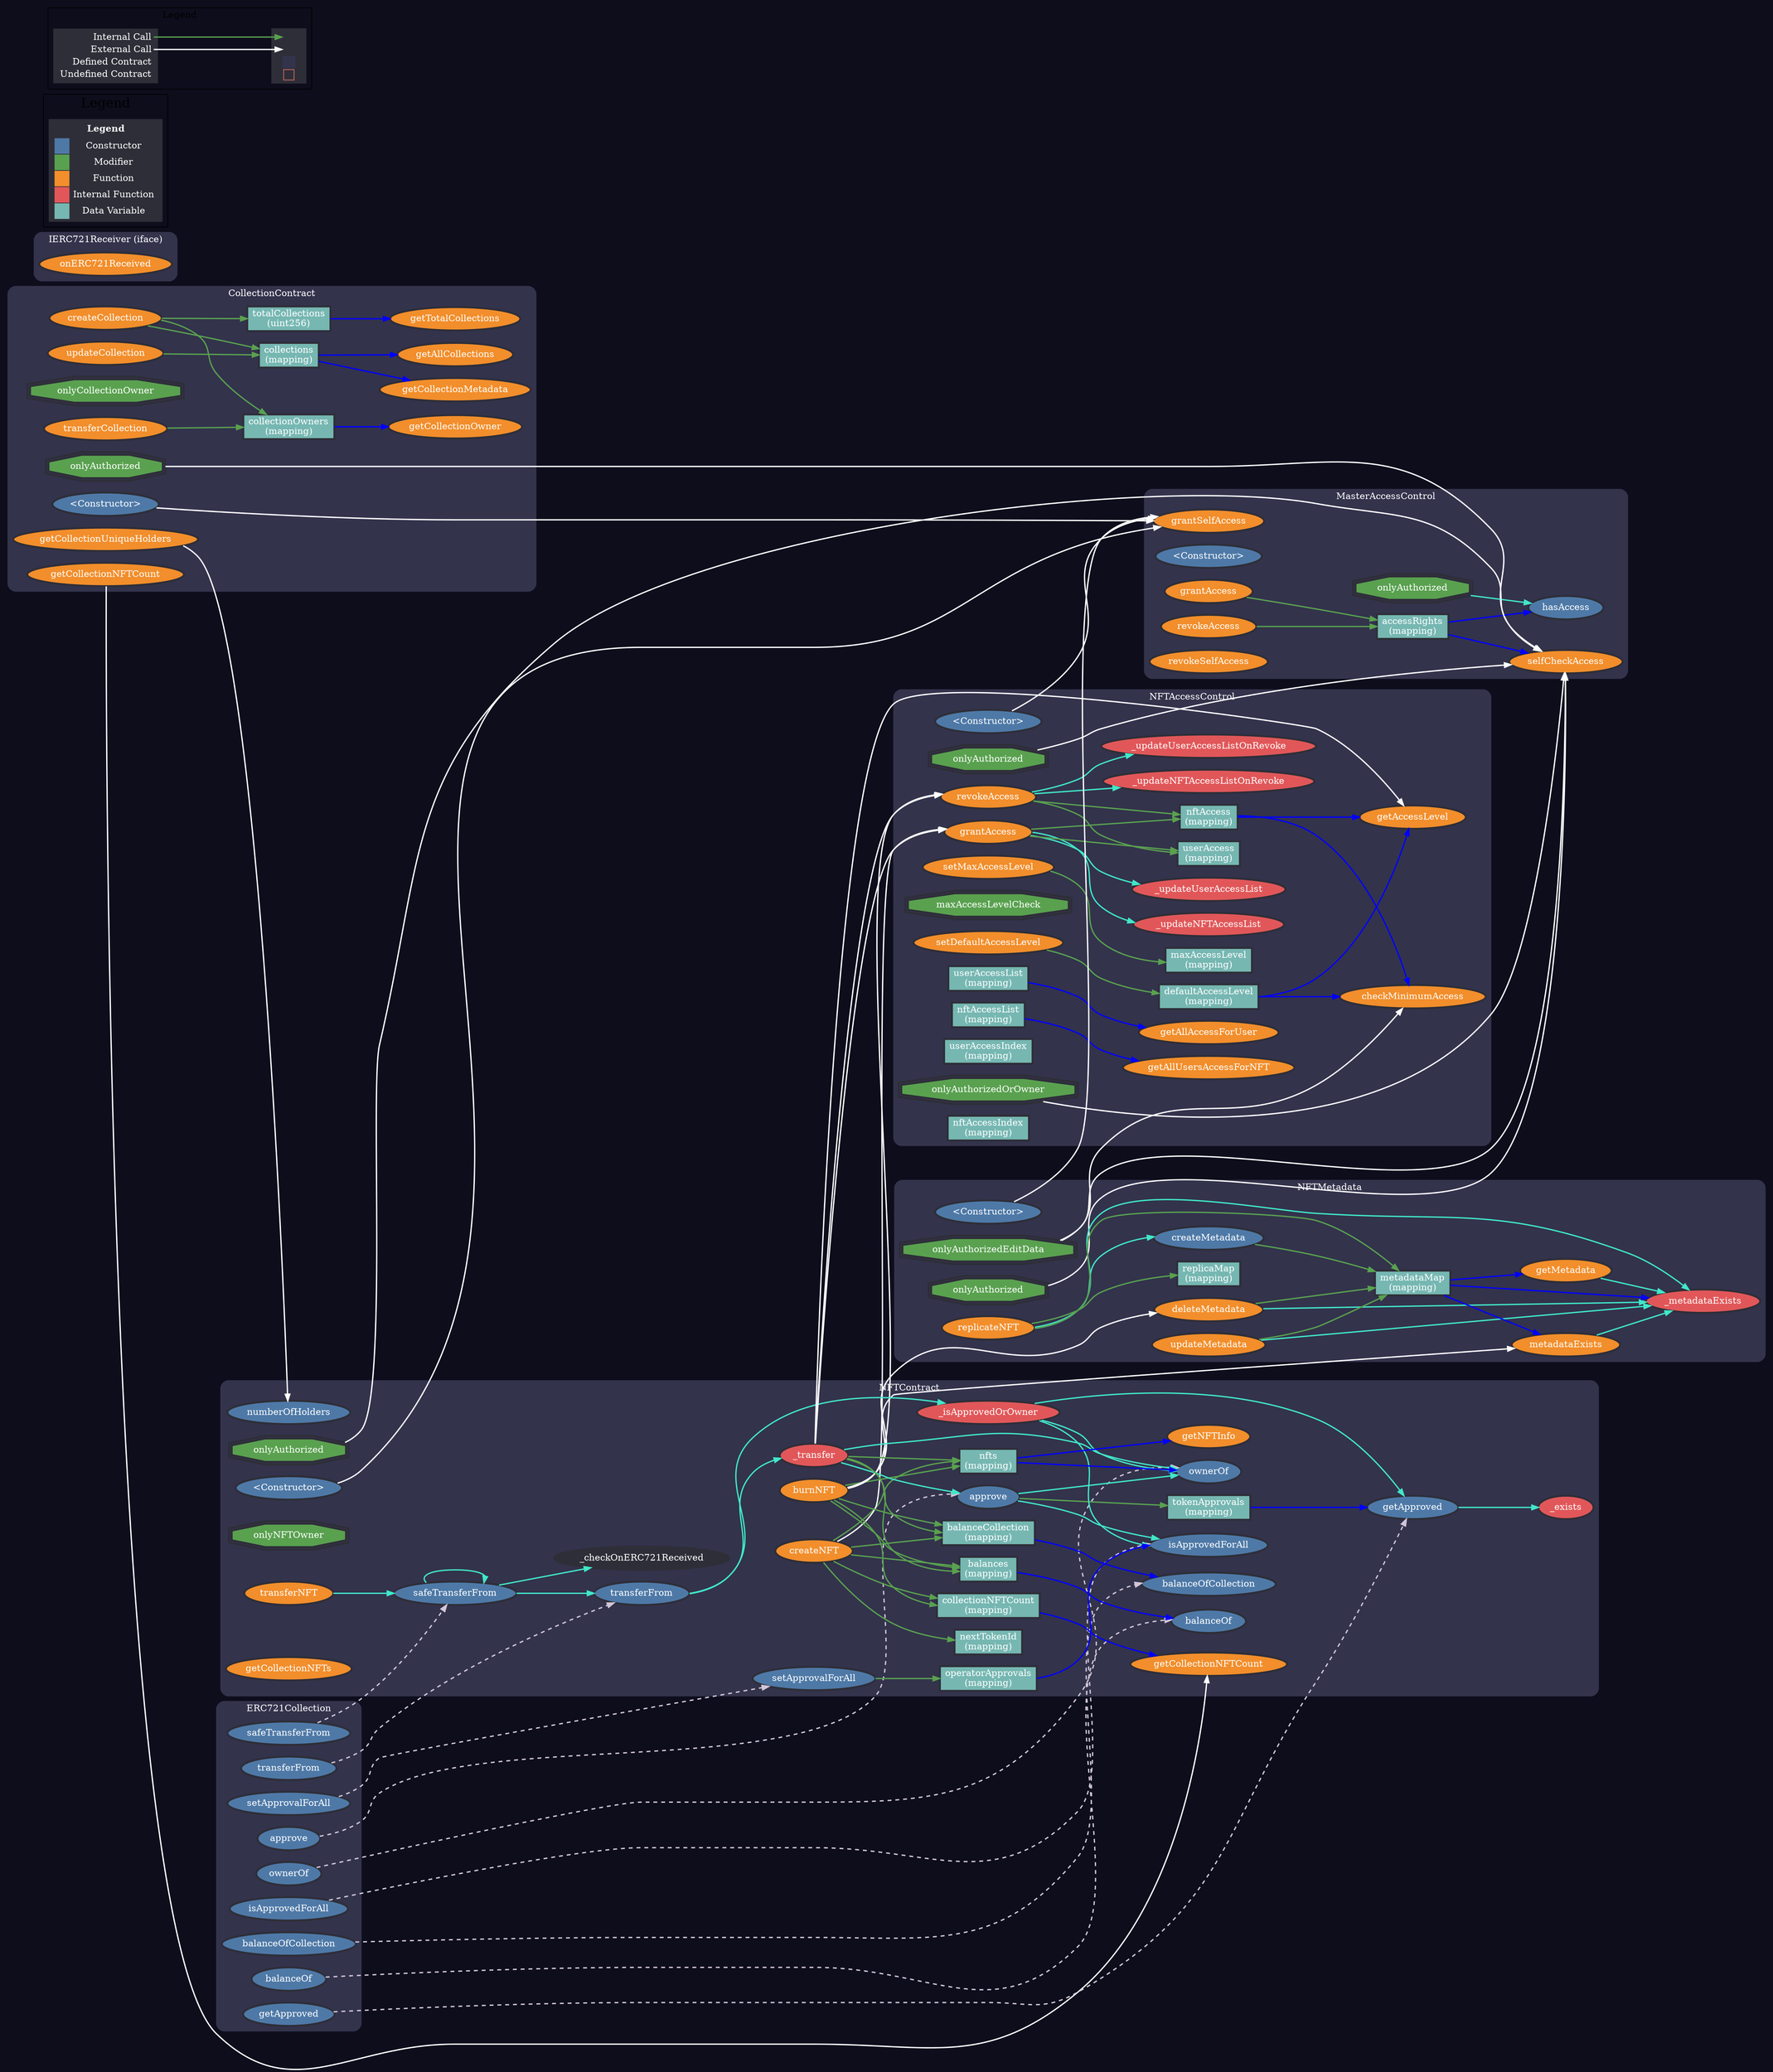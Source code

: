 digraph G {
  graph [ratio="auto", page="100", compound=true, bgcolor="#0d0d1c"];
  node [style="filled", fillcolor="#2E2E38", color="#2E2E38", penwidth=3, fontcolor="white"];
  edge [color="#FFFFFF", penwidth=2, fontname="Helvetica", fontcolor="white"];

  subgraph "clusterCollectionContract" {
    graph [label="CollectionContract", color="#33334C", fontcolor="white", style="rounded", bgcolor="#33334C"];
    "CollectionContract.<Constructor>" [label="<Constructor>", fillcolor="#4E79A7", fontcolor="white"];
    "CollectionContract.onlyAuthorized" [label="onlyAuthorized", fillcolor="#59A14F", fontcolor="white", shape=doubleoctagon];
    "CollectionContract.onlyCollectionOwner" [label="onlyCollectionOwner", fillcolor="#59A14F", fontcolor="white", shape=doubleoctagon];
    "CollectionContract.createCollection" [label="createCollection", fillcolor="#F28E2B", fontcolor="white"];
    "CollectionContract.updateCollection" [label="updateCollection", fillcolor="#F28E2B", fontcolor="white"];
    "CollectionContract.transferCollection" [label="transferCollection", fillcolor="#F28E2B", fontcolor="white"];
    "CollectionContract.getCollectionMetadata" [label="getCollectionMetadata", fillcolor="#F28E2B", fontcolor="white"];
    "CollectionContract.getCollectionOwner" [label="getCollectionOwner", fillcolor="#F28E2B", fontcolor="white"];
    "CollectionContract.getTotalCollections" [label="getTotalCollections", fillcolor="#F28E2B", fontcolor="white"];
    "CollectionContract.getAllCollections" [label="getAllCollections", fillcolor="#F28E2B", fontcolor="white"];
    "CollectionContract.getCollectionNFTCount" [label="getCollectionNFTCount", fillcolor="#F28E2B", fontcolor="white"];
    "CollectionContract.getCollectionUniqueHolders" [label="getCollectionUniqueHolders", fillcolor="#F28E2B", fontcolor="white"];

    "CollectionContract.collections" [label="collections\n(mapping)", shape="rectangle", fillcolor="#76B7B2", fontcolor="white"];
    "CollectionContract.collectionOwners" [label="collectionOwners\n(mapping)", shape="rectangle", fillcolor="#76B7B2", fontcolor="white"];
    "CollectionContract.totalCollections" [label="totalCollections\n(uint256)", shape="rectangle", fillcolor="#76B7B2", fontcolor="white"];
  }

  subgraph "clusterMasterAccessControl" {
    graph [label="MasterAccessControl", color="#33334C", fontcolor="white", style="rounded", bgcolor="#33334C"];
    "MasterAccessControl.grantSelfAccess" [label="grantSelfAccess", fillcolor="#F28E2B", fontcolor="white"];
    "MasterAccessControl.selfCheckAccess" [label="selfCheckAccess", fillcolor="#F28E2B", fontcolor="white"];
    "MasterAccessControl.onlyAuthorized" [label="onlyAuthorized", fillcolor="#59A14F", fontcolor="white", shape=doubleoctagon];
    "MasterAccessControl.<Constructor>" [label="<Constructor>", fillcolor="#4E79A7", fontcolor="white"];
    "MasterAccessControl.grantAccess" [label="grantAccess", fillcolor="#F28E2B", fontcolor="white"];
    "MasterAccessControl.revokeAccess" [label="revokeAccess", fillcolor="#F28E2B", fontcolor="white"];
    "MasterAccessControl.revokeSelfAccess" [label="revokeSelfAccess", fillcolor="#F28E2B", fontcolor="white"];
    "MasterAccessControl.hasAccess" [label="hasAccess", fillcolor="#4E79A7", fontcolor="white"];

    "MasterAccessControl.accessRights" [label="accessRights\n(mapping)", shape="rectangle", fillcolor="#76B7B2", fontcolor="white"];
  }

  subgraph "clusterERC721Collection" {
    graph [label="ERC721Collection", color="#33334C", fontcolor="white", style="rounded", bgcolor="#33334C"];
    "ERC721Collection.balanceOf" [label="balanceOf", fillcolor="#4E79A7", fontcolor="white"];
    "ERC721Collection.balanceOfCollection" [label="balanceOfCollection", fillcolor="#4E79A7", fontcolor="white"];
    "ERC721Collection.ownerOf" [label="ownerOf", fillcolor="#4E79A7", fontcolor="white"];
    "ERC721Collection.safeTransferFrom" [label="safeTransferFrom", fillcolor="#4E79A7", fontcolor="white"];
    "ERC721Collection.transferFrom" [label="transferFrom", fillcolor="#4E79A7", fontcolor="white"];
    "ERC721Collection.approve" [label="approve", fillcolor="#4E79A7", fontcolor="white"];
    "ERC721Collection.setApprovalForAll" [label="setApprovalForAll", fillcolor="#4E79A7", fontcolor="white"];
    "ERC721Collection.getApproved" [label="getApproved", fillcolor="#4E79A7", fontcolor="white"];
    "ERC721Collection.isApprovedForAll" [label="isApprovedForAll", fillcolor="#4E79A7", fontcolor="white"];
  }

  subgraph "clusterNFTContract" {
    graph [label="NFTContract", color="#33334C", fontcolor="white", style="rounded", bgcolor="#33334C"];
    "NFTContract.getCollectionNFTCount" [label="getCollectionNFTCount", fillcolor="#F28E2B", fontcolor="white"];
    "NFTContract.numberOfHolders" [label="numberOfHolders", fillcolor="#4E79A7", fontcolor="white"];
    "NFTContract.<Constructor>" [label="<Constructor>", fillcolor="#4E79A7", fontcolor="white"];
    "NFTContract.onlyAuthorized" [label="onlyAuthorized", fillcolor="#59A14F", fontcolor="white", shape=doubleoctagon];
    "NFTContract.onlyNFTOwner" [label="onlyNFTOwner", fillcolor="#59A14F", fontcolor="white", shape=doubleoctagon];
    "NFTContract.createNFT" [label="createNFT", fillcolor="#F28E2B", fontcolor="white"];
    "NFTContract.burnNFT" [label="burnNFT", fillcolor="#F28E2B", fontcolor="white"];
    "NFTContract.transferNFT" [label="transferNFT", fillcolor="#F28E2B", fontcolor="white"];
    "NFTContract.getNFTInfo" [label="getNFTInfo", fillcolor="#F28E2B", fontcolor="white"];
    "NFTContract.getCollectionNFTs" [label="getCollectionNFTs", fillcolor="#F28E2B", fontcolor="white"];
    "NFTContract.balanceOf" [label="balanceOf", fillcolor="#4E79A7", fontcolor="white"];
    "NFTContract.balanceOfCollection" [label="balanceOfCollection", fillcolor="#4E79A7", fontcolor="white"];
    "NFTContract.ownerOf" [label="ownerOf", fillcolor="#4E79A7", fontcolor="white"];
    "NFTContract.safeTransferFrom" [label="safeTransferFrom", fillcolor="#4E79A7", fontcolor="white"];
    "NFTContract.transferFrom" [label="transferFrom", fillcolor="#4E79A7", fontcolor="white"];
    "NFTContract.approve" [label="approve", fillcolor="#4E79A7", fontcolor="white"];
    "NFTContract.setApprovalForAll" [label="setApprovalForAll", fillcolor="#4E79A7", fontcolor="white"];
    "NFTContract.getApproved" [label="getApproved", fillcolor="#4E79A7", fontcolor="white"];
    "NFTContract.isApprovedForAll" [label="isApprovedForAll", fillcolor="#4E79A7", fontcolor="white"];
    "NFTContract._exists" [label="_exists", fillcolor="#E15759", fontcolor="white"];
    "NFTContract._isApprovedOrOwner" [label="_isApprovedOrOwner", fillcolor="#E15759", fontcolor="white"];
    "NFTContract._transfer" [label="_transfer", fillcolor="#E15759", fontcolor="white"];
    "NFTContract._checkOnERC721Received" [label="_checkOnERC721Received", fillcolor="#2E2E38", fontcolor="white"];

    "NFTContract.nfts" [label="nfts\n(mapping)", shape="rectangle", fillcolor="#76B7B2", fontcolor="white"];
    "NFTContract.collectionNFTCount" [label="collectionNFTCount\n(mapping)", shape="rectangle", fillcolor="#76B7B2", fontcolor="white"];
    "NFTContract.balances" [label="balances\n(mapping)", shape="rectangle", fillcolor="#76B7B2", fontcolor="white"];
    "NFTContract.balanceCollection" [label="balanceCollection\n(mapping)", shape="rectangle", fillcolor="#76B7B2", fontcolor="white"];
    "NFTContract.tokenApprovals" [label="tokenApprovals\n(mapping)", shape="rectangle", fillcolor="#76B7B2", fontcolor="white"];
    "NFTContract.operatorApprovals" [label="operatorApprovals\n(mapping)", shape="rectangle", fillcolor="#76B7B2", fontcolor="white"];
    "NFTContract.nextTokenId" [label="nextTokenId\n(mapping)", shape="rectangle", fillcolor="#76B7B2", fontcolor="white"];
  }

  subgraph "clusterIERC721Receiver" {
    graph [label="IERC721Receiver (iface)", color="#33334C", fontcolor="white", style="rounded", bgcolor="#33334C"];
    "IERC721Receiver.onERC721Received" [label="onERC721Received", fillcolor="#F28E2B", fontcolor="white"];
  }

  subgraph "clusterNFTAccessControl" {
    graph [label="NFTAccessControl", color="#33334C", fontcolor="white", style="rounded", bgcolor="#33334C"];
    "NFTAccessControl.grantAccess" [label="grantAccess", fillcolor="#F28E2B", fontcolor="white"];
    "NFTAccessControl.revokeAccess" [label="revokeAccess", fillcolor="#F28E2B", fontcolor="white"];
    "NFTAccessControl.getAccessLevel" [label="getAccessLevel", fillcolor="#F28E2B", fontcolor="white"];
    "NFTAccessControl.<Constructor>" [label="<Constructor>", fillcolor="#4E79A7", fontcolor="white"];
    "NFTAccessControl.onlyAuthorized" [label="onlyAuthorized", fillcolor="#59A14F", fontcolor="white", shape=doubleoctagon];
    "NFTAccessControl.onlyAuthorizedOrOwner" [label="onlyAuthorizedOrOwner", fillcolor="#59A14F", fontcolor="white", shape=doubleoctagon];
    "NFTAccessControl.maxAccessLevelCheck" [label="maxAccessLevelCheck", fillcolor="#59A14F", fontcolor="white", shape=doubleoctagon];
    "NFTAccessControl.setMaxAccessLevel" [label="setMaxAccessLevel", fillcolor="#F28E2B", fontcolor="white"];
    "NFTAccessControl.setDefaultAccessLevel" [label="setDefaultAccessLevel", fillcolor="#F28E2B", fontcolor="white"];
    "NFTAccessControl._updateUserAccessList" [label="_updateUserAccessList", fillcolor="#E15759", fontcolor="white"];
    "NFTAccessControl._updateNFTAccessList" [label="_updateNFTAccessList", fillcolor="#E15759", fontcolor="white"];
    "NFTAccessControl._updateUserAccessListOnRevoke" [label="_updateUserAccessListOnRevoke", fillcolor="#E15759", fontcolor="white"];
    "NFTAccessControl._updateNFTAccessListOnRevoke" [label="_updateNFTAccessListOnRevoke", fillcolor="#E15759", fontcolor="white"];
    "NFTAccessControl.getAllAccessForUser" [label="getAllAccessForUser", fillcolor="#F28E2B", fontcolor="white"];
    "NFTAccessControl.checkMinimumAccess" [label="checkMinimumAccess", fillcolor="#F28E2B", fontcolor="white"];
    "NFTAccessControl.getAllUsersAccessForNFT" [label="getAllUsersAccessForNFT", fillcolor="#F28E2B", fontcolor="white"];

    "NFTAccessControl.nftAccess" [label="nftAccess\n(mapping)", shape="rectangle", fillcolor="#76B7B2", fontcolor="white"];
    "NFTAccessControl.defaultAccessLevel" [label="defaultAccessLevel\n(mapping)", shape="rectangle", fillcolor="#76B7B2", fontcolor="white"];
    "NFTAccessControl.maxAccessLevel" [label="maxAccessLevel\n(mapping)", shape="rectangle", fillcolor="#76B7B2", fontcolor="white"];
    "NFTAccessControl.userAccess" [label="userAccess\n(mapping)", shape="rectangle", fillcolor="#76B7B2", fontcolor="white"];
    "NFTAccessControl.userAccessList" [label="userAccessList\n(mapping)", shape="rectangle", fillcolor="#76B7B2", fontcolor="white"];
    "NFTAccessControl.userAccessIndex" [label="userAccessIndex\n(mapping)", shape="rectangle", fillcolor="#76B7B2", fontcolor="white"];
    "NFTAccessControl.nftAccessList" [label="nftAccessList\n(mapping)", shape="rectangle", fillcolor="#76B7B2", fontcolor="white"];
    "NFTAccessControl.nftAccessIndex" [label="nftAccessIndex\n(mapping)", shape="rectangle", fillcolor="#76B7B2", fontcolor="white"];
  }

  subgraph "clusterNFTMetadata" {
    graph [label="NFTMetadata", color="#33334C", fontcolor="white", style="rounded", bgcolor="#33334C"];
    "NFTMetadata.metadataExists" [label="metadataExists", fillcolor="#F28E2B", fontcolor="white"];
    "NFTMetadata.deleteMetadata" [label="deleteMetadata", fillcolor="#F28E2B", fontcolor="white"];
    "NFTMetadata.<Constructor>" [label="<Constructor>", fillcolor="#4E79A7", fontcolor="white"];
    "NFTMetadata.onlyAuthorized" [label="onlyAuthorized", fillcolor="#59A14F", fontcolor="white", shape=doubleoctagon];
    "NFTMetadata.onlyAuthorizedEditData" [label="onlyAuthorizedEditData", fillcolor="#59A14F", fontcolor="white", shape=doubleoctagon];
    "NFTMetadata.createMetadata" [label="createMetadata", fillcolor="#4E79A7", fontcolor="white"];
    "NFTMetadata.replicateNFT" [label="replicateNFT", fillcolor="#F28E2B", fontcolor="white"];
    "NFTMetadata.updateMetadata" [label="updateMetadata", fillcolor="#F28E2B", fontcolor="white"];
    "NFTMetadata.getMetadata" [label="getMetadata", fillcolor="#F28E2B", fontcolor="white"];
    "NFTMetadata._metadataExists" [label="_metadataExists", fillcolor="#E15759", fontcolor="white"];

    "NFTMetadata.metadataMap" [label="metadataMap\n(mapping)", shape="rectangle", fillcolor="#76B7B2", fontcolor="white"];
    "NFTMetadata.replicaMap" [label="replicaMap\n(mapping)", shape="rectangle", fillcolor="#76B7B2", fontcolor="white"];
  }

   // ---------------------------- Function Calls ---------------------------- //

  // Edges for function calls
  "CollectionContract.<Constructor>";
  "MasterAccessControl.grantSelfAccess";
  "CollectionContract.onlyAuthorized";
  "MasterAccessControl.selfCheckAccess";
  "CollectionContract.getCollectionNFTCount";
  "NFTContract.getCollectionNFTCount";
  "CollectionContract.getCollectionUniqueHolders";
  "NFTContract.numberOfHolders";
  "MasterAccessControl.onlyAuthorized";
  "MasterAccessControl.hasAccess";
  "NFTContract.<Constructor>";
  "NFTContract.onlyAuthorized";
  "NFTContract.createNFT";
  "NFTAccessControl.grantAccess";
  "NFTContract.burnNFT";
  "NFTMetadata.metadataExists";
  "NFTMetadata.deleteMetadata";
  "NFTAccessControl.revokeAccess";
  "NFTContract.transferNFT";
  "NFTContract.safeTransferFrom";
  "NFTContract.transferFrom";
  "NFTContract._checkOnERC721Received";
  "NFTContract._isApprovedOrOwner";
  "NFTContract._transfer";
  "NFTContract.approve";
  "NFTContract.ownerOf";
  "NFTContract.isApprovedForAll";
  "NFTContract.getApproved";
  "NFTContract._exists";
  "NFTAccessControl.getAccessLevel";
  "NFTAccessControl.<Constructor>";
  "NFTAccessControl.onlyAuthorized";
  "NFTAccessControl.onlyAuthorizedOrOwner";
  "NFTAccessControl._updateUserAccessList";
  "NFTAccessControl._updateNFTAccessList";
  "NFTAccessControl._updateUserAccessListOnRevoke";
  "NFTAccessControl._updateNFTAccessListOnRevoke";
  "NFTMetadata.<Constructor>";
  "NFTMetadata.onlyAuthorized";
  "NFTMetadata.onlyAuthorizedEditData";
  "NFTAccessControl.checkMinimumAccess";
  "NFTMetadata.replicateNFT";
  "NFTMetadata._metadataExists";
  "NFTMetadata.createMetadata";
  "NFTMetadata.updateMetadata";
  "NFTMetadata.getMetadata";

  // ---------------------------- Data Variables ---------------------------- //

  "CollectionContract.collections";
  "CollectionContract.collectionOwners";
  "CollectionContract.totalCollections";
  "MasterAccessControl.accessRights";
  "NFTContract.nfts";
  "NFTContract.collectionNFTCount";
  "NFTContract.balances";
  "NFTContract.balanceCollection";
  "NFTContract.tokenApprovals";
  "NFTContract.operatorApprovals";
  "NFTContract.nextTokenId";
  "NFTAccessControl.nftAccess";
  "NFTAccessControl.defaultAccessLevel";
  "NFTAccessControl.maxAccessLevel";
  "NFTAccessControl.userAccess";
  "NFTAccessControl.userAccessList";
  "NFTAccessControl.userAccessIndex";
  "NFTAccessControl.nftAccessList";
  "NFTAccessControl.nftAccessIndex";
  "NFTMetadata.metadataMap";
  "NFTMetadata.replicaMap";

  // ---------------------------- Data Call Flow ---------------------------- //

  // CollectionContract
  "CollectionContract.createCollection" -> "CollectionContract.collections" [color="#59A14F"];
  "CollectionContract.createCollection" -> "CollectionContract.collectionOwners" [color="#59A14F"];
  "CollectionContract.createCollection" -> "CollectionContract.totalCollections" [color="#59A14F"];
  "CollectionContract.collections" -> "CollectionContract.getCollectionMetadata" [color="blue"];
  "CollectionContract.collectionOwners" -> "CollectionContract.getCollectionOwner" [color="blue"];
  "CollectionContract.totalCollections" -> "CollectionContract.getTotalCollections" [color="blue"];
  "CollectionContract.collections" -> "CollectionContract.getAllCollections" [color="blue"];
  "CollectionContract.updateCollection" -> "CollectionContract.collections" [color="#59A14F"];
  "CollectionContract.transferCollection" -> "CollectionContract.collectionOwners" [color="#59A14F"];

  // MasterAccessControl
  "MasterAccessControl.grantAccess" -> "MasterAccessControl.accessRights" [color="#59A14F"];
  "MasterAccessControl.revokeAccess" -> "MasterAccessControl.accessRights" [color="#59A14F"];
  "MasterAccessControl.accessRights" -> "MasterAccessControl.hasAccess" [color="blue"];
  "MasterAccessControl.accessRights" -> "MasterAccessControl.selfCheckAccess" [color="blue"];

  // NFTContract
  "NFTContract.createNFT" -> "NFTContract.nfts" [color="#59A14F"];
  "NFTContract.createNFT" -> "NFTContract.collectionNFTCount" [color="#59A14F"];
  "NFTContract.createNFT" -> "NFTContract.balances" [color="#59A14F"];
  "NFTContract.createNFT" -> "NFTContract.balanceCollection" [color="#59A14F"];
  "NFTContract.createNFT" -> "NFTContract.nextTokenId" [color="#59A14F"];
  "NFTContract.burnNFT" -> "NFTContract.nfts" [color="#59A14F"];
  "NFTContract.burnNFT" -> "NFTContract.collectionNFTCount" [color="#59A14F"];
  "NFTContract.burnNFT" -> "NFTContract.balances" [color="#59A14F"];
  "NFTContract.burnNFT" -> "NFTContract.balanceCollection" [color="#59A14F"];
  "NFTContract.nfts" -> "NFTContract.getNFTInfo" [color="blue"];
  "NFTContract.collectionNFTCount" -> "NFTContract.getCollectionNFTCount" [color="blue"];
  "NFTContract.balances" -> "NFTContract.balanceOf" [color="blue"];
  "NFTContract.balanceCollection" -> "NFTContract.balanceOfCollection" [color="blue"];
  "NFTContract.nfts" -> "NFTContract.ownerOf" [color="blue"];
  "NFTContract._transfer" -> "NFTContract.nfts" [color="#59A14F"];
  "NFTContract._transfer" -> "NFTContract.balances" [color="#59A14F"];
  "NFTContract._transfer" -> "NFTContract.balanceCollection" [color="#59A14F"];
  "NFTContract.approve" -> "NFTContract.tokenApprovals" [color="#59A14F"];
  "NFTContract.setApprovalForAll" -> "NFTContract.operatorApprovals" [color="#59A14F"];
  "NFTContract.tokenApprovals" -> "NFTContract.getApproved" [color="blue"];
  "NFTContract.operatorApprovals" -> "NFTContract.isApprovedForAll" [color="blue"];

  // NFTAccessControl
  "NFTAccessControl.grantAccess" -> "NFTAccessControl.nftAccess" [color="#59A14F"];
  "NFTAccessControl.grantAccess" -> "NFTAccessControl.userAccess" [color="#59A14F"];
  "NFTAccessControl.revokeAccess" -> "NFTAccessControl.nftAccess" [color="#59A14F"];
  "NFTAccessControl.revokeAccess" -> "NFTAccessControl.userAccess" [color="#59A14F"];
  "NFTAccessControl.nftAccess" -> "NFTAccessControl.getAccessLevel" [color="blue"];
  "NFTAccessControl.defaultAccessLevel" -> "NFTAccessControl.getAccessLevel" [color="blue"];
  "NFTAccessControl.setMaxAccessLevel" -> "NFTAccessControl.maxAccessLevel" [color="#59A14F"];
  "NFTAccessControl.setDefaultAccessLevel" -> "NFTAccessControl.defaultAccessLevel" [color="#59A14F"];
  "NFTAccessControl.userAccessList" -> "NFTAccessControl.getAllAccessForUser" [color="blue"];
  "NFTAccessControl.nftAccess" -> "NFTAccessControl.checkMinimumAccess" [color="blue"];
  "NFTAccessControl.defaultAccessLevel" -> "NFTAccessControl.checkMinimumAccess" [color="blue"];
  "NFTAccessControl.nftAccessList" -> "NFTAccessControl.getAllUsersAccessForNFT" [color="blue"];

  // NFTMetadata
  "NFTMetadata.createMetadata" -> "NFTMetadata.metadataMap" [color="#59A14F"];
  "NFTMetadata.replicateNFT" -> "NFTMetadata.metadataMap" [color="#59A14F"];
  "NFTMetadata.replicateNFT" -> "NFTMetadata.replicaMap" [color="#59A14F"];
  "NFTMetadata.updateMetadata" -> "NFTMetadata.metadataMap" [color="#59A14F"];
  "NFTMetadata.deleteMetadata" -> "NFTMetadata.metadataMap" [color="#59A14F"];
  "NFTMetadata.metadataMap" -> "NFTMetadata.getMetadata" [color="blue"];
  "NFTMetadata.metadataMap" -> "NFTMetadata._metadataExists" [color="blue"];
  "NFTMetadata.metadataMap" -> "NFTMetadata.metadataExists" [color="blue"];

  // ---------------------------- Function Flow ---------------------------- //

  "CollectionContract.<Constructor>" -> "MasterAccessControl.grantSelfAccess" [color="white"];
  "CollectionContract.onlyAuthorized" -> "MasterAccessControl.selfCheckAccess" [color="white"];
  "CollectionContract.getCollectionNFTCount" -> "NFTContract.getCollectionNFTCount" [color="white"];
  "CollectionContract.getCollectionUniqueHolders" -> "NFTContract.numberOfHolders" [color="white"];
  "MasterAccessControl.onlyAuthorized" -> "MasterAccessControl.hasAccess" [color="#40e7c8"];
  "NFTContract.<Constructor>" -> "MasterAccessControl.grantSelfAccess" [color="white"];
  "NFTContract.onlyAuthorized" -> "MasterAccessControl.selfCheckAccess" [color="white"];
  "NFTContract.createNFT" -> "NFTAccessControl.grantAccess" [color="white"];
  "NFTContract.burnNFT" -> "NFTMetadata.metadataExists" [color="white"];
  "NFTContract.burnNFT" -> "NFTMetadata.deleteMetadata" [color="white"];
  "NFTContract.burnNFT" -> "NFTAccessControl.revokeAccess" [color="white"];
  "NFTContract.transferNFT" -> "NFTContract.safeTransferFrom" [color="#40e7c8"];
  "NFTContract.safeTransferFrom" -> "NFTContract.transferFrom" [color="#40e7c8"];
  "NFTContract.safeTransferFrom" -> "NFTContract._checkOnERC721Received" [color="#40e7c8"];
  "NFTContract.safeTransferFrom" -> "NFTContract.safeTransferFrom" [color="#40e7c8"];
  "NFTContract.transferFrom" -> "NFTContract._isApprovedOrOwner" [color="#40e7c8"];
  "NFTContract.transferFrom" -> "NFTContract._transfer" [color="#40e7c8"];
  "NFTContract.approve" -> "NFTContract.ownerOf" [color="#40e7c8"];
  "NFTContract.approve" -> "NFTContract.isApprovedForAll" [color="#40e7c8"];
  "NFTContract.getApproved" -> "NFTContract._exists" [color="#40e7c8"];
  "NFTContract._isApprovedOrOwner" -> "NFTContract.ownerOf" [color="#40e7c8"];
  "NFTContract._isApprovedOrOwner" -> "NFTContract.getApproved" [color="#40e7c8"];
  "NFTContract._isApprovedOrOwner" -> "NFTContract.isApprovedForAll" [color="#40e7c8"];
  "NFTContract._transfer" -> "NFTContract.ownerOf" [color="#40e7c8"];
  "NFTContract._transfer" -> "NFTContract.approve" [color="#40e7c8"];
  "NFTContract._transfer" -> "NFTAccessControl.getAccessLevel" [color="white"];
  "NFTContract._transfer" -> "NFTAccessControl.revokeAccess" [color="white"];
  "NFTContract._transfer" -> "NFTAccessControl.grantAccess" [color="white"];
  "NFTAccessControl.<Constructor>" -> "MasterAccessControl.grantSelfAccess" [color="white"];
  "NFTAccessControl.onlyAuthorized" -> "MasterAccessControl.selfCheckAccess" [color="white"];
  "NFTAccessControl.onlyAuthorizedOrOwner" -> "MasterAccessControl.selfCheckAccess" [color="white"];
  "NFTAccessControl.grantAccess" -> "NFTAccessControl._updateUserAccessList" [color="#40e7c8"];
  "NFTAccessControl.grantAccess" -> "NFTAccessControl._updateNFTAccessList" [color="#40e7c8"];
  "NFTAccessControl.revokeAccess" -> "NFTAccessControl._updateUserAccessListOnRevoke" [color="#40e7c8"];
  "NFTAccessControl.revokeAccess" -> "NFTAccessControl._updateNFTAccessListOnRevoke" [color="#40e7c8"];
  "NFTMetadata.<Constructor>" -> "MasterAccessControl.grantSelfAccess" [color="white"];
  "NFTMetadata.onlyAuthorized" -> "MasterAccessControl.selfCheckAccess" [color="white"];
  "NFTMetadata.onlyAuthorizedEditData" -> "NFTAccessControl.checkMinimumAccess" [color="white"];
  "NFTMetadata.onlyAuthorizedEditData" -> "MasterAccessControl.selfCheckAccess" [color="white"];
  "NFTMetadata.replicateNFT" -> "NFTMetadata._metadataExists" [color="#40e7c8"];
  "NFTMetadata.replicateNFT" -> "NFTMetadata.createMetadata" [color="#40e7c8"];
  "NFTMetadata.updateMetadata" -> "NFTMetadata._metadataExists" [color="#40e7c8"];
  "NFTMetadata.deleteMetadata" -> "NFTMetadata._metadataExists" [color="#40e7c8"];
  "NFTMetadata.getMetadata" -> "NFTMetadata._metadataExists" [color="#40e7c8"];
  "NFTMetadata.metadataExists" -> "NFTMetadata._metadataExists" [color="#40e7c8"];





// Define ERC721Collection interface functions
"ERC721Collection.balanceOf";
"ERC721Collection.balanceOfCollection";
"ERC721Collection.ownerOf";
"ERC721Collection.safeTransferFrom";
"ERC721Collection.transferFrom";
"ERC721Collection.approve";
"ERC721Collection.setApprovalForAll";
"ERC721Collection.getApproved";
"ERC721Collection.isApprovedForAll";

// Connect ERC721Collection to NFTContract (inheritance)
"ERC721Collection.balanceOf" -> "NFTContract.balanceOf" [color="#d2c6d7", style="dashed"];
"ERC721Collection.balanceOfCollection" -> "NFTContract.balanceOfCollection" [color="#d2c6d7", style="dashed"];
"ERC721Collection.ownerOf" -> "NFTContract.ownerOf" [color="#d2c6d7", style="dashed"];
"ERC721Collection.safeTransferFrom" -> "NFTContract.safeTransferFrom" [color="#d2c6d7", style="dashed"];
"ERC721Collection.transferFrom" -> "NFTContract.transferFrom" [color="#d2c6d7", style="dashed"];
"ERC721Collection.approve" -> "NFTContract.approve" [color="#d2c6d7", style="dashed"];
"ERC721Collection.setApprovalForAll" -> "NFTContract.setApprovalForAll" [color="#d2c6d7", style="dashed"];
"ERC721Collection.getApproved" -> "NFTContract.getApproved" [color="#d2c6d7", style="dashed"];
"ERC721Collection.isApprovedForAll" -> "NFTContract.isApprovedForAll" [color="#d2c6d7", style="dashed"];







subgraph cluster_legend {
  label="Legend";
  fontsize=20;
  node [shape=plaintext];
  
  legend [label=<
    <TABLE BORDER="0" CELLBORDER="1" CELLSPACING="0" CELLPADDING="4">
      <TR><TD COLSPAN="2"><B>Legend</B></TD></TR>
      <TR>
        <TD BGCOLOR="#4E79A7">&nbsp;&nbsp;&nbsp;</TD>
        <TD>Constructor</TD>
      </TR>
      <TR>
        <TD BGCOLOR="#59A14F">&nbsp;&nbsp;&nbsp;</TD>
        <TD>Modifier</TD>
      </TR>
      <TR>
        <TD BGCOLOR="#F28E2B">&nbsp;&nbsp;&nbsp;</TD>
        <TD>Function</TD>
      </TR>
      <TR>
        <TD BGCOLOR="#E15759">&nbsp;&nbsp;&nbsp;</TD>
        <TD>Internal Function</TD>
      </TR>
      <TR>
        <TD BGCOLOR="#76B7B2">&nbsp;&nbsp;&nbsp;</TD>
        <TD>Data Variable</TD>
      </TR>
    </TABLE>
  >];
}





  rankdir=LR
  node [shape=plaintext]
  subgraph cluster_01 {
    label = "Legend";
    key [label=<<table border="0" cellpadding="2" cellspacing="0" cellborder="0">
      <tr><td align="right" port="i1">Internal Call</td></tr>
      <tr><td align="right" port="i2">External Call</td></tr>
      <tr><td align="right" port="i3">Defined Contract</td></tr>
      <tr><td align="right" port="i4">Undefined Contract</td></tr>
    </table>>]
    key2 [label=<<table border="0" cellpadding="2" cellspacing="0" cellborder="0">
      <tr><td port="i1">&nbsp;&nbsp;&nbsp;</td></tr>
      <tr><td port="i2">&nbsp;&nbsp;&nbsp;</td></tr>
      <tr><td port="i3" bgcolor="#33334C">&nbsp;&nbsp;&nbsp;</td></tr>
      <tr><td port="i4">
        <table border="1" cellborder="0" cellspacing="0" cellpadding="7" color="#e8726d">
          <tr>
           <td></td>
          </tr>
         </table>
      </td></tr>
    </table>>]
    key:i1:e -> key2:i1:w [color="#59A14F"]
    key:i2:e -> key2:i2:w [color="white"]
  }
}
